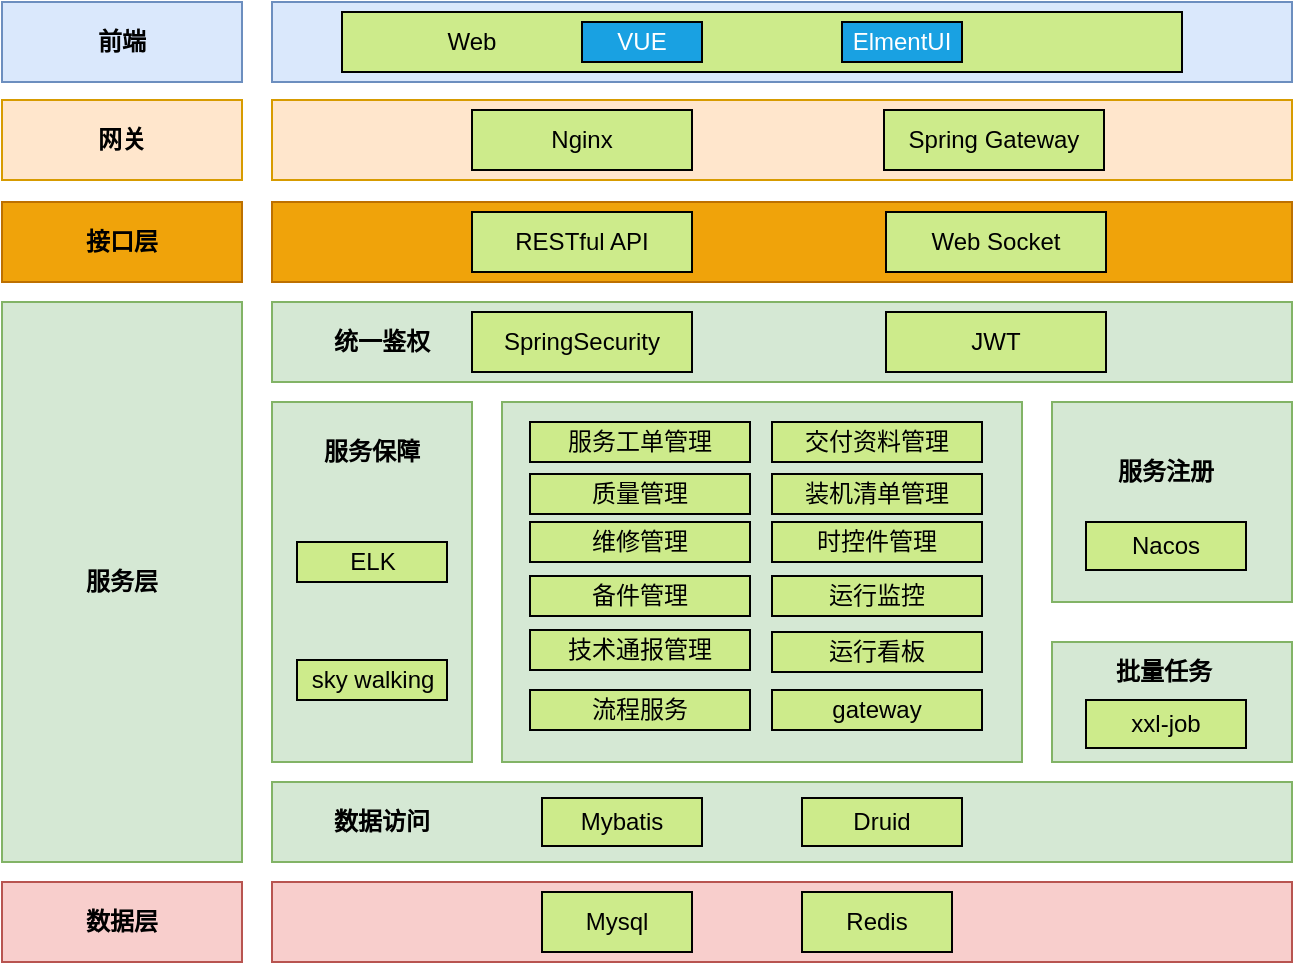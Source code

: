 <mxfile version="21.6.8" type="github">
  <diagram name="第 1 页" id="tTyKexbOoJwoOV7x55Js">
    <mxGraphModel dx="1050" dy="566" grid="1" gridSize="10" guides="1" tooltips="1" connect="1" arrows="1" fold="1" page="1" pageScale="1" pageWidth="827" pageHeight="1169" math="0" shadow="0">
      <root>
        <mxCell id="0" />
        <mxCell id="1" parent="0" />
        <mxCell id="Ohir-lPhPDSaUjCYVocN-1" value="前端" style="rounded=0;whiteSpace=wrap;html=1;fillColor=#dae8fc;strokeColor=#6c8ebf;fontStyle=1" vertex="1" parent="1">
          <mxGeometry x="40" y="70" width="120" height="40" as="geometry" />
        </mxCell>
        <mxCell id="Ohir-lPhPDSaUjCYVocN-2" value="" style="rounded=0;whiteSpace=wrap;html=1;fillColor=#dae8fc;strokeColor=#6c8ebf;" vertex="1" parent="1">
          <mxGeometry x="175" y="70" width="510" height="40" as="geometry" />
        </mxCell>
        <mxCell id="Ohir-lPhPDSaUjCYVocN-3" value="" style="rounded=0;whiteSpace=wrap;html=1;fillColor=#CDEB8B;" vertex="1" parent="1">
          <mxGeometry x="210" y="75" width="420" height="30" as="geometry" />
        </mxCell>
        <mxCell id="Ohir-lPhPDSaUjCYVocN-4" value="Web" style="text;html=1;strokeColor=none;fillColor=none;align=center;verticalAlign=middle;whiteSpace=wrap;rounded=0;" vertex="1" parent="1">
          <mxGeometry x="210" y="75" width="130" height="30" as="geometry" />
        </mxCell>
        <mxCell id="Ohir-lPhPDSaUjCYVocN-5" value="&lt;font color=&quot;#ffffff&quot;&gt;VUE&lt;/font&gt;" style="rounded=0;whiteSpace=wrap;html=1;fillColor=#19A1E2;" vertex="1" parent="1">
          <mxGeometry x="330" y="80" width="60" height="20" as="geometry" />
        </mxCell>
        <mxCell id="Ohir-lPhPDSaUjCYVocN-6" value="&lt;font color=&quot;#ffffff&quot;&gt;ElmentUI&lt;/font&gt;" style="rounded=0;whiteSpace=wrap;html=1;fillColor=#19A1E2;" vertex="1" parent="1">
          <mxGeometry x="460" y="80" width="60" height="20" as="geometry" />
        </mxCell>
        <mxCell id="Ohir-lPhPDSaUjCYVocN-7" value="网关" style="rounded=0;whiteSpace=wrap;html=1;fillColor=#ffe6cc;strokeColor=#d79b00;fontStyle=1" vertex="1" parent="1">
          <mxGeometry x="40" y="119" width="120" height="40" as="geometry" />
        </mxCell>
        <mxCell id="Ohir-lPhPDSaUjCYVocN-8" value="" style="rounded=0;whiteSpace=wrap;html=1;fillColor=#ffe6cc;strokeColor=#d79b00;" vertex="1" parent="1">
          <mxGeometry x="175" y="119" width="510" height="40" as="geometry" />
        </mxCell>
        <mxCell id="Ohir-lPhPDSaUjCYVocN-9" value="Nginx" style="rounded=0;whiteSpace=wrap;html=1;fillColor=#CDEB8B;" vertex="1" parent="1">
          <mxGeometry x="275" y="124" width="110" height="30" as="geometry" />
        </mxCell>
        <mxCell id="Ohir-lPhPDSaUjCYVocN-10" value="Spring Gateway" style="rounded=0;whiteSpace=wrap;html=1;fillColor=#CDEB8B;" vertex="1" parent="1">
          <mxGeometry x="481" y="124" width="110" height="30" as="geometry" />
        </mxCell>
        <mxCell id="Ohir-lPhPDSaUjCYVocN-11" value="接口层" style="rounded=0;whiteSpace=wrap;html=1;fillColor=#f0a30a;strokeColor=#BD7000;fontColor=#000000;fontStyle=1" vertex="1" parent="1">
          <mxGeometry x="40" y="170" width="120" height="40" as="geometry" />
        </mxCell>
        <mxCell id="Ohir-lPhPDSaUjCYVocN-12" value="" style="rounded=0;whiteSpace=wrap;html=1;fillColor=#f0a30a;strokeColor=#BD7000;fontColor=#000000;" vertex="1" parent="1">
          <mxGeometry x="175" y="170" width="510" height="40" as="geometry" />
        </mxCell>
        <mxCell id="Ohir-lPhPDSaUjCYVocN-13" value="RESTful API" style="rounded=0;whiteSpace=wrap;html=1;fillColor=#CDEB8B;" vertex="1" parent="1">
          <mxGeometry x="275" y="175" width="110" height="30" as="geometry" />
        </mxCell>
        <mxCell id="Ohir-lPhPDSaUjCYVocN-14" value="Web Socket" style="rounded=0;whiteSpace=wrap;html=1;fillColor=#CDEB8B;" vertex="1" parent="1">
          <mxGeometry x="482" y="175" width="110" height="30" as="geometry" />
        </mxCell>
        <mxCell id="Ohir-lPhPDSaUjCYVocN-15" value="服务层" style="rounded=0;whiteSpace=wrap;html=1;fillColor=#d5e8d4;strokeColor=#82b366;fontStyle=1" vertex="1" parent="1">
          <mxGeometry x="40" y="220" width="120" height="280" as="geometry" />
        </mxCell>
        <mxCell id="Ohir-lPhPDSaUjCYVocN-16" value="" style="rounded=0;whiteSpace=wrap;html=1;fillColor=#d5e8d4;strokeColor=#82b366;" vertex="1" parent="1">
          <mxGeometry x="175" y="220" width="510" height="40" as="geometry" />
        </mxCell>
        <mxCell id="Ohir-lPhPDSaUjCYVocN-17" value="统一鉴权" style="text;html=1;strokeColor=none;fillColor=none;align=center;verticalAlign=middle;whiteSpace=wrap;rounded=0;fontStyle=1" vertex="1" parent="1">
          <mxGeometry x="200" y="225" width="60" height="30" as="geometry" />
        </mxCell>
        <mxCell id="Ohir-lPhPDSaUjCYVocN-18" value="SpringSecurity" style="rounded=0;whiteSpace=wrap;html=1;fillColor=#CDEB8B;" vertex="1" parent="1">
          <mxGeometry x="275" y="225" width="110" height="30" as="geometry" />
        </mxCell>
        <mxCell id="Ohir-lPhPDSaUjCYVocN-19" value="JWT" style="rounded=0;whiteSpace=wrap;html=1;fillColor=#CDEB8B;" vertex="1" parent="1">
          <mxGeometry x="482" y="225" width="110" height="30" as="geometry" />
        </mxCell>
        <mxCell id="Ohir-lPhPDSaUjCYVocN-20" value="" style="rounded=0;whiteSpace=wrap;html=1;fillColor=#d5e8d4;strokeColor=#82b366;" vertex="1" parent="1">
          <mxGeometry x="290" y="270" width="260" height="180" as="geometry" />
        </mxCell>
        <mxCell id="Ohir-lPhPDSaUjCYVocN-21" value="" style="rounded=0;whiteSpace=wrap;html=1;fillColor=#d5e8d4;strokeColor=#82b366;" vertex="1" parent="1">
          <mxGeometry x="175" y="270" width="100" height="180" as="geometry" />
        </mxCell>
        <mxCell id="Ohir-lPhPDSaUjCYVocN-22" value="服务保障" style="text;html=1;strokeColor=none;fillColor=none;align=center;verticalAlign=middle;whiteSpace=wrap;rounded=0;fontStyle=1" vertex="1" parent="1">
          <mxGeometry x="195" y="280" width="60" height="30" as="geometry" />
        </mxCell>
        <mxCell id="Ohir-lPhPDSaUjCYVocN-23" value="ELK" style="rounded=0;whiteSpace=wrap;html=1;fillColor=#CDEB8B;" vertex="1" parent="1">
          <mxGeometry x="187.5" y="340" width="75" height="20" as="geometry" />
        </mxCell>
        <mxCell id="Ohir-lPhPDSaUjCYVocN-24" value="sky&amp;nbsp;walking" style="rounded=0;whiteSpace=wrap;html=1;fillColor=#CDEB8B;" vertex="1" parent="1">
          <mxGeometry x="187.5" y="399" width="75" height="20" as="geometry" />
        </mxCell>
        <mxCell id="Ohir-lPhPDSaUjCYVocN-25" value="服务工单管理" style="rounded=0;whiteSpace=wrap;html=1;fillColor=#CDEB8B;" vertex="1" parent="1">
          <mxGeometry x="304" y="280" width="110" height="20" as="geometry" />
        </mxCell>
        <mxCell id="Ohir-lPhPDSaUjCYVocN-26" value="交付资料管理" style="rounded=0;whiteSpace=wrap;html=1;fillColor=#CDEB8B;" vertex="1" parent="1">
          <mxGeometry x="425" y="280" width="105" height="20" as="geometry" />
        </mxCell>
        <mxCell id="Ohir-lPhPDSaUjCYVocN-27" value="质量管理" style="rounded=0;whiteSpace=wrap;html=1;fillColor=#CDEB8B;" vertex="1" parent="1">
          <mxGeometry x="304" y="306" width="110" height="20" as="geometry" />
        </mxCell>
        <mxCell id="Ohir-lPhPDSaUjCYVocN-28" value="装机清单管理" style="rounded=0;whiteSpace=wrap;html=1;fillColor=#CDEB8B;" vertex="1" parent="1">
          <mxGeometry x="425" y="306" width="105" height="20" as="geometry" />
        </mxCell>
        <mxCell id="Ohir-lPhPDSaUjCYVocN-29" value="gateway" style="rounded=0;whiteSpace=wrap;html=1;fillColor=#CDEB8B;" vertex="1" parent="1">
          <mxGeometry x="425" y="414" width="105" height="20" as="geometry" />
        </mxCell>
        <mxCell id="Ohir-lPhPDSaUjCYVocN-30" value="" style="rounded=0;whiteSpace=wrap;html=1;fillColor=#d5e8d4;strokeColor=#82b366;" vertex="1" parent="1">
          <mxGeometry x="565" y="270" width="120" height="100" as="geometry" />
        </mxCell>
        <mxCell id="Ohir-lPhPDSaUjCYVocN-31" value="服务注册" style="text;html=1;strokeColor=none;fillColor=none;align=center;verticalAlign=middle;whiteSpace=wrap;rounded=0;fontStyle=1" vertex="1" parent="1">
          <mxGeometry x="592" y="290" width="60" height="30" as="geometry" />
        </mxCell>
        <mxCell id="Ohir-lPhPDSaUjCYVocN-32" value="Nacos" style="rounded=0;whiteSpace=wrap;html=1;fillColor=#CDEB8B;" vertex="1" parent="1">
          <mxGeometry x="582" y="330" width="80" height="24" as="geometry" />
        </mxCell>
        <mxCell id="Ohir-lPhPDSaUjCYVocN-33" value="" style="rounded=0;whiteSpace=wrap;html=1;fillColor=#d5e8d4;strokeColor=#82b366;" vertex="1" parent="1">
          <mxGeometry x="565" y="390" width="120" height="60" as="geometry" />
        </mxCell>
        <mxCell id="Ohir-lPhPDSaUjCYVocN-34" value="批量任务" style="text;html=1;strokeColor=none;fillColor=none;align=center;verticalAlign=middle;whiteSpace=wrap;rounded=0;fontStyle=1" vertex="1" parent="1">
          <mxGeometry x="591" y="390" width="60" height="29" as="geometry" />
        </mxCell>
        <mxCell id="Ohir-lPhPDSaUjCYVocN-35" value="xxl-job" style="rounded=0;whiteSpace=wrap;html=1;fillColor=#CDEB8B;" vertex="1" parent="1">
          <mxGeometry x="582" y="419" width="80" height="24" as="geometry" />
        </mxCell>
        <mxCell id="Ohir-lPhPDSaUjCYVocN-36" value="" style="rounded=0;whiteSpace=wrap;html=1;fillColor=#d5e8d4;strokeColor=#82b366;" vertex="1" parent="1">
          <mxGeometry x="175" y="460" width="510" height="40" as="geometry" />
        </mxCell>
        <mxCell id="Ohir-lPhPDSaUjCYVocN-37" value="数据访问" style="text;html=1;strokeColor=none;fillColor=none;align=center;verticalAlign=middle;whiteSpace=wrap;rounded=0;fontStyle=1" vertex="1" parent="1">
          <mxGeometry x="200" y="465" width="60" height="30" as="geometry" />
        </mxCell>
        <mxCell id="Ohir-lPhPDSaUjCYVocN-38" value="Mybatis" style="rounded=0;whiteSpace=wrap;html=1;fillColor=#CDEB8B;" vertex="1" parent="1">
          <mxGeometry x="310" y="468" width="80" height="24" as="geometry" />
        </mxCell>
        <mxCell id="Ohir-lPhPDSaUjCYVocN-39" value="Druid" style="rounded=0;whiteSpace=wrap;html=1;fillColor=#CDEB8B;" vertex="1" parent="1">
          <mxGeometry x="440" y="468" width="80" height="24" as="geometry" />
        </mxCell>
        <mxCell id="Ohir-lPhPDSaUjCYVocN-40" value="数据层" style="rounded=0;whiteSpace=wrap;html=1;fillColor=#f8cecc;strokeColor=#b85450;fontStyle=1" vertex="1" parent="1">
          <mxGeometry x="40" y="510" width="120" height="40" as="geometry" />
        </mxCell>
        <mxCell id="Ohir-lPhPDSaUjCYVocN-41" value="" style="rounded=0;whiteSpace=wrap;html=1;fillColor=#f8cecc;strokeColor=#b85450;" vertex="1" parent="1">
          <mxGeometry x="175" y="510" width="510" height="40" as="geometry" />
        </mxCell>
        <mxCell id="Ohir-lPhPDSaUjCYVocN-42" value="Mysql" style="rounded=0;whiteSpace=wrap;html=1;fillColor=#CDEB8B;" vertex="1" parent="1">
          <mxGeometry x="310" y="515" width="75" height="30" as="geometry" />
        </mxCell>
        <mxCell id="Ohir-lPhPDSaUjCYVocN-43" value="Redis" style="rounded=0;whiteSpace=wrap;html=1;fillColor=#CDEB8B;" vertex="1" parent="1">
          <mxGeometry x="440" y="515" width="75" height="30" as="geometry" />
        </mxCell>
        <mxCell id="Ohir-lPhPDSaUjCYVocN-44" value="维修管理" style="rounded=0;whiteSpace=wrap;html=1;fillColor=#CDEB8B;" vertex="1" parent="1">
          <mxGeometry x="304" y="330" width="110" height="20" as="geometry" />
        </mxCell>
        <mxCell id="Ohir-lPhPDSaUjCYVocN-45" value="流程服务" style="rounded=0;whiteSpace=wrap;html=1;fillColor=#CDEB8B;" vertex="1" parent="1">
          <mxGeometry x="304" y="414" width="110" height="20" as="geometry" />
        </mxCell>
        <mxCell id="Ohir-lPhPDSaUjCYVocN-46" value="时控件管理" style="rounded=0;whiteSpace=wrap;html=1;fillColor=#CDEB8B;" vertex="1" parent="1">
          <mxGeometry x="425" y="330" width="105" height="20" as="geometry" />
        </mxCell>
        <mxCell id="Ohir-lPhPDSaUjCYVocN-47" value="备件管理" style="rounded=0;whiteSpace=wrap;html=1;fillColor=#CDEB8B;" vertex="1" parent="1">
          <mxGeometry x="304" y="357" width="110" height="20" as="geometry" />
        </mxCell>
        <mxCell id="Ohir-lPhPDSaUjCYVocN-48" value="运行监控" style="rounded=0;whiteSpace=wrap;html=1;fillColor=#CDEB8B;" vertex="1" parent="1">
          <mxGeometry x="425" y="357" width="105" height="20" as="geometry" />
        </mxCell>
        <mxCell id="Ohir-lPhPDSaUjCYVocN-49" value="技术通报管理" style="rounded=0;whiteSpace=wrap;html=1;fillColor=#CDEB8B;" vertex="1" parent="1">
          <mxGeometry x="304" y="384" width="110" height="20" as="geometry" />
        </mxCell>
        <mxCell id="Ohir-lPhPDSaUjCYVocN-50" value="运行看板" style="rounded=0;whiteSpace=wrap;html=1;fillColor=#CDEB8B;" vertex="1" parent="1">
          <mxGeometry x="425" y="385" width="105" height="20" as="geometry" />
        </mxCell>
      </root>
    </mxGraphModel>
  </diagram>
</mxfile>
